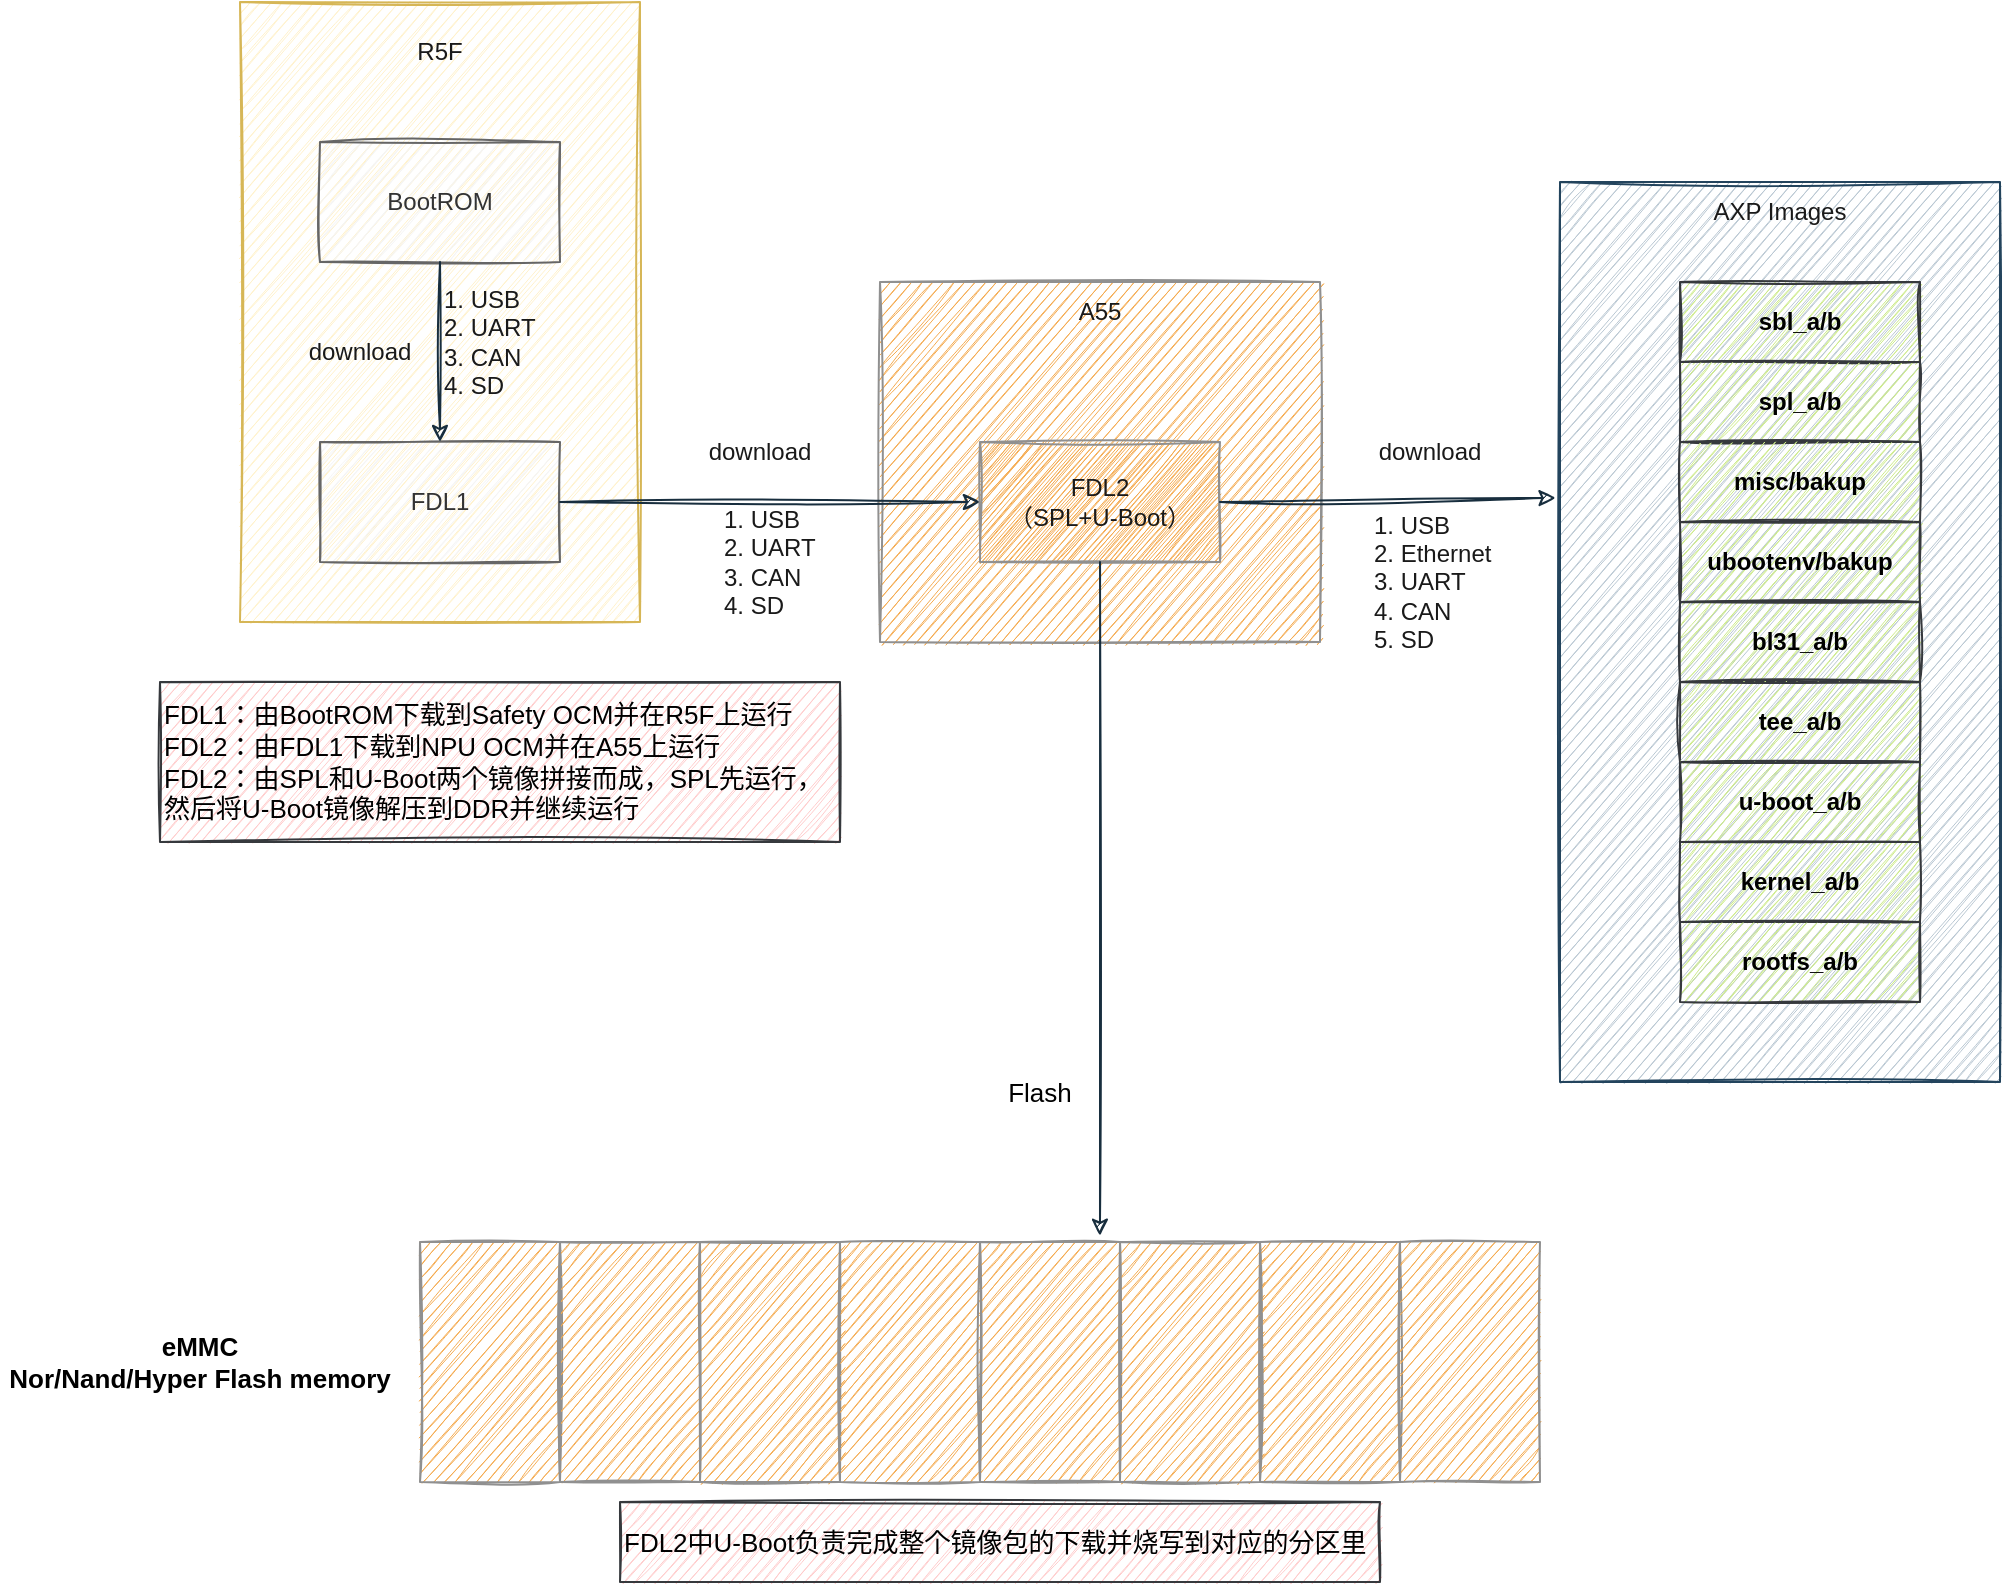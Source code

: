 <mxfile version="26.0.1">
  <diagram name="第 1 页" id="8jGp0BROMe01oHLatsn_">
    <mxGraphModel dx="2501" dy="1915" grid="1" gridSize="10" guides="1" tooltips="1" connect="1" arrows="1" fold="1" page="1" pageScale="1" pageWidth="827" pageHeight="1169" math="0" shadow="0">
      <root>
        <mxCell id="0" />
        <mxCell id="1" parent="0" />
        <mxCell id="1Tiv2Swb4-EJUkoT9Q1B-1" value="" style="rounded=0;whiteSpace=wrap;html=1;sketch=1;fillColor=#bac8d3;strokeColor=#23445d;" vertex="1" parent="1">
          <mxGeometry x="420" y="70" width="220" height="450" as="geometry" />
        </mxCell>
        <mxCell id="1Tiv2Swb4-EJUkoT9Q1B-2" value="" style="rounded=0;whiteSpace=wrap;html=1;sketch=1;fillColor=#F5AB50;strokeColor=#909090;fontColor=#1A1A1A;" vertex="1" parent="1">
          <mxGeometry x="80" y="120" width="220" height="180" as="geometry" />
        </mxCell>
        <mxCell id="1Tiv2Swb4-EJUkoT9Q1B-3" value="" style="rounded=0;whiteSpace=wrap;html=1;sketch=1;fillColor=#fff2cc;strokeColor=#d6b656;" vertex="1" parent="1">
          <mxGeometry x="-240" y="-20" width="200" height="310" as="geometry" />
        </mxCell>
        <mxCell id="1Tiv2Swb4-EJUkoT9Q1B-4" value="BootROM" style="rounded=0;whiteSpace=wrap;html=1;sketch=1;fillColor=#f5f5f5;strokeColor=#666666;fontColor=#333333;" vertex="1" parent="1">
          <mxGeometry x="-200" y="50" width="120" height="60" as="geometry" />
        </mxCell>
        <mxCell id="1Tiv2Swb4-EJUkoT9Q1B-5" value="FDL1" style="rounded=0;whiteSpace=wrap;html=1;sketch=1;fillColor=#f5f5f5;strokeColor=#666666;fontColor=#333333;" vertex="1" parent="1">
          <mxGeometry x="-200" y="200" width="120" height="60" as="geometry" />
        </mxCell>
        <mxCell id="1Tiv2Swb4-EJUkoT9Q1B-6" value="FDL2&lt;br&gt;（SPL+U-Boot）" style="rounded=0;whiteSpace=wrap;html=1;sketch=1;fillColor=#F5AB50;strokeColor=#909090;fontColor=#1A1A1A;" vertex="1" parent="1">
          <mxGeometry x="130" y="200" width="120" height="60" as="geometry" />
        </mxCell>
        <mxCell id="1Tiv2Swb4-EJUkoT9Q1B-7" value="&lt;font color=&quot;#000000&quot; style=&quot;font-size: 12px;&quot;&gt;&lt;span style=&quot;font-size: 12px;&quot;&gt;sbl_a/b&lt;/span&gt;&lt;/font&gt;" style="rounded=0;whiteSpace=wrap;html=1;sketch=1;fillColor=#cdeb8b;strokeColor=#36393d;fontStyle=1;fontSize=12;" vertex="1" parent="1">
          <mxGeometry x="480" y="120" width="120" height="40" as="geometry" />
        </mxCell>
        <mxCell id="1Tiv2Swb4-EJUkoT9Q1B-8" value="&lt;span style=&quot;font-size: 12px;&quot;&gt;&lt;font color=&quot;#000000&quot; style=&quot;font-size: 12px;&quot;&gt;spl_a/b&lt;/font&gt;&lt;/span&gt;" style="rounded=0;whiteSpace=wrap;html=1;sketch=1;fillColor=#cdeb8b;strokeColor=#36393d;fontStyle=1;fontSize=12;" vertex="1" parent="1">
          <mxGeometry x="480" y="160" width="120" height="40" as="geometry" />
        </mxCell>
        <mxCell id="1Tiv2Swb4-EJUkoT9Q1B-9" value="&lt;font color=&quot;#000000&quot; style=&quot;font-size: 12px;&quot;&gt;&lt;span style=&quot;font-size: 12px;&quot;&gt;misc/bakup&lt;/span&gt;&lt;/font&gt;" style="rounded=0;whiteSpace=wrap;html=1;sketch=1;fillColor=#cdeb8b;strokeColor=#36393d;fontStyle=1;fontSize=12;" vertex="1" parent="1">
          <mxGeometry x="480" y="200" width="120" height="40" as="geometry" />
        </mxCell>
        <mxCell id="1Tiv2Swb4-EJUkoT9Q1B-10" value="&lt;span style=&quot;font-size: 12px;&quot;&gt;&lt;font color=&quot;#000000&quot; style=&quot;font-size: 12px;&quot;&gt;ubootenv/bakup&lt;/font&gt;&lt;/span&gt;" style="rounded=0;whiteSpace=wrap;html=1;sketch=1;fillColor=#cdeb8b;strokeColor=#36393d;fontStyle=1;fontSize=12;" vertex="1" parent="1">
          <mxGeometry x="480" y="240" width="120" height="40" as="geometry" />
        </mxCell>
        <mxCell id="1Tiv2Swb4-EJUkoT9Q1B-11" value="bl31_a/b" style="rounded=0;whiteSpace=wrap;html=1;sketch=1;fillColor=#cdeb8b;strokeColor=#36393d;fontStyle=1" vertex="1" parent="1">
          <mxGeometry x="480" y="280" width="120" height="40" as="geometry" />
        </mxCell>
        <mxCell id="1Tiv2Swb4-EJUkoT9Q1B-12" value="tee_a/b" style="rounded=0;whiteSpace=wrap;html=1;sketch=1;fillColor=#cdeb8b;strokeColor=#36393d;fontStyle=1" vertex="1" parent="1">
          <mxGeometry x="480" y="320" width="120" height="40" as="geometry" />
        </mxCell>
        <mxCell id="1Tiv2Swb4-EJUkoT9Q1B-13" value="&lt;span&gt;u-boot_a/b&lt;/span&gt;" style="rounded=0;whiteSpace=wrap;html=1;sketch=1;fillColor=#cdeb8b;strokeColor=#36393d;fontStyle=1" vertex="1" parent="1">
          <mxGeometry x="480" y="360" width="120" height="40" as="geometry" />
        </mxCell>
        <mxCell id="1Tiv2Swb4-EJUkoT9Q1B-14" value="kernel_a/b" style="rounded=0;whiteSpace=wrap;html=1;sketch=1;fillColor=#cdeb8b;strokeColor=#36393d;fontStyle=1" vertex="1" parent="1">
          <mxGeometry x="480" y="400" width="120" height="40" as="geometry" />
        </mxCell>
        <mxCell id="1Tiv2Swb4-EJUkoT9Q1B-15" value="rootfs_a/b" style="rounded=0;whiteSpace=wrap;html=1;sketch=1;fillColor=#cdeb8b;strokeColor=#36393d;fontStyle=1;fontSize=12;" vertex="1" parent="1">
          <mxGeometry x="480" y="440" width="120" height="40" as="geometry" />
        </mxCell>
        <mxCell id="1Tiv2Swb4-EJUkoT9Q1B-16" value="" style="endArrow=classic;html=1;rounded=0;exitX=0.5;exitY=1;exitDx=0;exitDy=0;entryX=0.5;entryY=0;entryDx=0;entryDy=0;sketch=1;labelBackgroundColor=#EEEEEE;strokeColor=#182E3E;fontColor=#1A1A1A;" edge="1" parent="1" source="1Tiv2Swb4-EJUkoT9Q1B-4" target="1Tiv2Swb4-EJUkoT9Q1B-5">
          <mxGeometry width="50" height="50" relative="1" as="geometry">
            <mxPoint x="180" y="320" as="sourcePoint" />
            <mxPoint x="230" y="270" as="targetPoint" />
          </mxGeometry>
        </mxCell>
        <mxCell id="1Tiv2Swb4-EJUkoT9Q1B-17" value="1. USB&lt;br&gt;2. UART&lt;br&gt;3. CAN&lt;br&gt;4. SD" style="text;html=1;strokeColor=none;fillColor=none;align=left;verticalAlign=middle;whiteSpace=wrap;rounded=0;sketch=1;fontColor=#1A1A1A;" vertex="1" parent="1">
          <mxGeometry x="-140" y="120" width="60" height="60" as="geometry" />
        </mxCell>
        <mxCell id="1Tiv2Swb4-EJUkoT9Q1B-18" value="" style="endArrow=classic;html=1;rounded=0;exitX=1;exitY=0.5;exitDx=0;exitDy=0;entryX=0;entryY=0.5;entryDx=0;entryDy=0;sketch=1;labelBackgroundColor=#EEEEEE;strokeColor=#182E3E;fontColor=#1A1A1A;" edge="1" parent="1" source="1Tiv2Swb4-EJUkoT9Q1B-5" target="1Tiv2Swb4-EJUkoT9Q1B-6">
          <mxGeometry width="50" height="50" relative="1" as="geometry">
            <mxPoint x="-90" y="380" as="sourcePoint" />
            <mxPoint x="-40" y="330" as="targetPoint" />
          </mxGeometry>
        </mxCell>
        <mxCell id="1Tiv2Swb4-EJUkoT9Q1B-19" value="1. USB&lt;br&gt;2. UART&lt;br&gt;3. CAN&lt;br&gt;4. SD" style="text;html=1;strokeColor=none;fillColor=none;align=left;verticalAlign=middle;whiteSpace=wrap;rounded=0;sketch=1;fontColor=#1A1A1A;" vertex="1" parent="1">
          <mxGeometry y="230" width="60" height="60" as="geometry" />
        </mxCell>
        <mxCell id="1Tiv2Swb4-EJUkoT9Q1B-20" value="R5F" style="text;html=1;strokeColor=none;fillColor=none;align=center;verticalAlign=middle;whiteSpace=wrap;rounded=0;sketch=1;fontColor=#1A1A1A;" vertex="1" parent="1">
          <mxGeometry x="-170" y="-10" width="60" height="30" as="geometry" />
        </mxCell>
        <mxCell id="1Tiv2Swb4-EJUkoT9Q1B-21" value="A55" style="text;html=1;strokeColor=none;fillColor=none;align=center;verticalAlign=middle;whiteSpace=wrap;rounded=0;sketch=1;fontColor=#1A1A1A;" vertex="1" parent="1">
          <mxGeometry x="160" y="120" width="60" height="30" as="geometry" />
        </mxCell>
        <mxCell id="1Tiv2Swb4-EJUkoT9Q1B-22" value="FDL1：由BootROM下载到Safety OCM并在R5F上运行&lt;br style=&quot;font-size: 13px;&quot;&gt;FDL2：由FDL1下载到NPU OCM并在A55上运行&lt;br style=&quot;font-size: 13px;&quot;&gt;FDL2：由SPL和U-Boot两个镜像拼接而成，SPL先运行，然后将U-Boot镜像解压到DDR并继续运行" style="text;html=1;strokeColor=#36393d;fillColor=#ffcccc;align=left;verticalAlign=middle;whiteSpace=wrap;rounded=0;sketch=1;labelBackgroundColor=none;labelBorderColor=none;fontSize=13;" vertex="1" parent="1">
          <mxGeometry x="-280" y="320" width="340" height="80" as="geometry" />
        </mxCell>
        <mxCell id="1Tiv2Swb4-EJUkoT9Q1B-23" value="AXP Images" style="text;html=1;strokeColor=none;fillColor=none;align=center;verticalAlign=middle;whiteSpace=wrap;rounded=0;sketch=1;fontColor=#1A1A1A;" vertex="1" parent="1">
          <mxGeometry x="480" y="70" width="100" height="30" as="geometry" />
        </mxCell>
        <mxCell id="1Tiv2Swb4-EJUkoT9Q1B-24" value="" style="endArrow=classic;html=1;rounded=0;exitX=1;exitY=0.5;exitDx=0;exitDy=0;sketch=1;labelBackgroundColor=#EEEEEE;strokeColor=#182E3E;fontColor=#1A1A1A;entryX=-0.01;entryY=0.351;entryDx=0;entryDy=0;entryPerimeter=0;" edge="1" parent="1" source="1Tiv2Swb4-EJUkoT9Q1B-6" target="1Tiv2Swb4-EJUkoT9Q1B-1">
          <mxGeometry width="50" height="50" relative="1" as="geometry">
            <mxPoint x="300" y="220" as="sourcePoint" />
            <mxPoint x="470" y="220" as="targetPoint" />
          </mxGeometry>
        </mxCell>
        <mxCell id="1Tiv2Swb4-EJUkoT9Q1B-25" value="1. USB&lt;br&gt;2. Ethernet&lt;br&gt;3. UART&lt;br&gt;4. CAN&lt;br&gt;5. SD" style="text;html=1;strokeColor=none;fillColor=none;align=left;verticalAlign=middle;whiteSpace=wrap;rounded=0;sketch=1;fontColor=#1A1A1A;" vertex="1" parent="1">
          <mxGeometry x="325" y="240" width="70" height="60" as="geometry" />
        </mxCell>
        <mxCell id="1Tiv2Swb4-EJUkoT9Q1B-26" value="download" style="text;html=1;strokeColor=none;fillColor=none;align=center;verticalAlign=middle;whiteSpace=wrap;rounded=0;sketch=1;fontColor=#1A1A1A;" vertex="1" parent="1">
          <mxGeometry x="-210" y="140" width="60" height="30" as="geometry" />
        </mxCell>
        <mxCell id="1Tiv2Swb4-EJUkoT9Q1B-27" value="download" style="text;html=1;strokeColor=none;fillColor=none;align=center;verticalAlign=middle;whiteSpace=wrap;rounded=0;sketch=1;fontColor=#1A1A1A;" vertex="1" parent="1">
          <mxGeometry x="-10" y="190" width="60" height="30" as="geometry" />
        </mxCell>
        <mxCell id="1Tiv2Swb4-EJUkoT9Q1B-28" value="download" style="text;html=1;strokeColor=none;fillColor=none;align=center;verticalAlign=middle;whiteSpace=wrap;rounded=0;sketch=1;fontColor=#1A1A1A;" vertex="1" parent="1">
          <mxGeometry x="325" y="190" width="60" height="30" as="geometry" />
        </mxCell>
        <mxCell id="1Tiv2Swb4-EJUkoT9Q1B-29" value="" style="rounded=0;whiteSpace=wrap;html=1;labelBackgroundColor=none;labelBorderColor=none;sketch=1;fontSize=13;fontColor=#000000;strokeColor=#909090;fillColor=#F5AB50;" vertex="1" parent="1">
          <mxGeometry x="-150" y="600" width="70" height="120" as="geometry" />
        </mxCell>
        <mxCell id="1Tiv2Swb4-EJUkoT9Q1B-30" value="" style="rounded=0;whiteSpace=wrap;html=1;labelBackgroundColor=none;labelBorderColor=none;sketch=1;fontSize=13;fontColor=#000000;strokeColor=#909090;fillColor=#F5AB50;" vertex="1" parent="1">
          <mxGeometry x="-80" y="600" width="70" height="120" as="geometry" />
        </mxCell>
        <mxCell id="1Tiv2Swb4-EJUkoT9Q1B-31" value="" style="rounded=0;whiteSpace=wrap;html=1;labelBackgroundColor=none;labelBorderColor=none;sketch=1;fontSize=13;fontColor=#000000;strokeColor=#909090;fillColor=#F5AB50;" vertex="1" parent="1">
          <mxGeometry x="-10" y="600" width="70" height="120" as="geometry" />
        </mxCell>
        <mxCell id="1Tiv2Swb4-EJUkoT9Q1B-32" value="" style="rounded=0;whiteSpace=wrap;html=1;labelBackgroundColor=none;labelBorderColor=none;sketch=1;fontSize=13;fontColor=#000000;strokeColor=#909090;fillColor=#F5AB50;" vertex="1" parent="1">
          <mxGeometry x="60" y="600" width="70" height="120" as="geometry" />
        </mxCell>
        <mxCell id="1Tiv2Swb4-EJUkoT9Q1B-33" value="" style="rounded=0;whiteSpace=wrap;html=1;labelBackgroundColor=none;labelBorderColor=none;sketch=1;fontSize=13;fontColor=#000000;strokeColor=#909090;fillColor=#F5AB50;" vertex="1" parent="1">
          <mxGeometry x="130" y="600" width="70" height="120" as="geometry" />
        </mxCell>
        <mxCell id="1Tiv2Swb4-EJUkoT9Q1B-34" value="" style="rounded=0;whiteSpace=wrap;html=1;labelBackgroundColor=none;labelBorderColor=none;sketch=1;fontSize=13;fontColor=#000000;strokeColor=#909090;fillColor=#F5AB50;" vertex="1" parent="1">
          <mxGeometry x="200" y="600" width="70" height="120" as="geometry" />
        </mxCell>
        <mxCell id="1Tiv2Swb4-EJUkoT9Q1B-35" value="" style="rounded=0;whiteSpace=wrap;html=1;labelBackgroundColor=none;labelBorderColor=none;sketch=1;fontSize=13;fontColor=#000000;strokeColor=#909090;fillColor=#F5AB50;" vertex="1" parent="1">
          <mxGeometry x="270" y="600" width="70" height="120" as="geometry" />
        </mxCell>
        <mxCell id="1Tiv2Swb4-EJUkoT9Q1B-36" value="" style="rounded=0;whiteSpace=wrap;html=1;labelBackgroundColor=none;labelBorderColor=none;sketch=1;fontSize=13;fontColor=#000000;strokeColor=#909090;fillColor=#F5AB50;" vertex="1" parent="1">
          <mxGeometry x="340" y="600" width="70" height="120" as="geometry" />
        </mxCell>
        <mxCell id="1Tiv2Swb4-EJUkoT9Q1B-37" value="" style="endArrow=classic;html=1;rounded=1;sketch=1;fontSize=13;fontColor=#000000;strokeColor=#182E3E;curved=0;entryX=0.857;entryY=-0.026;entryDx=0;entryDy=0;entryPerimeter=0;exitX=0.5;exitY=1;exitDx=0;exitDy=0;" edge="1" parent="1" source="1Tiv2Swb4-EJUkoT9Q1B-6" target="1Tiv2Swb4-EJUkoT9Q1B-33">
          <mxGeometry width="50" height="50" relative="1" as="geometry">
            <mxPoint x="190" y="430" as="sourcePoint" />
            <mxPoint x="200" y="430" as="targetPoint" />
          </mxGeometry>
        </mxCell>
        <mxCell id="1Tiv2Swb4-EJUkoT9Q1B-38" value="Flash" style="text;html=1;strokeColor=none;fillColor=none;align=center;verticalAlign=middle;whiteSpace=wrap;rounded=0;labelBackgroundColor=none;labelBorderColor=none;sketch=1;fontSize=13;fontColor=#000000;" vertex="1" parent="1">
          <mxGeometry x="130" y="510" width="60" height="30" as="geometry" />
        </mxCell>
        <mxCell id="1Tiv2Swb4-EJUkoT9Q1B-39" value="FDL2中U-Boot负责完成整个镜像包的下载并烧写到对应的分区里" style="text;html=1;strokeColor=#36393d;fillColor=#ffcccc;align=left;verticalAlign=middle;whiteSpace=wrap;rounded=0;sketch=1;labelBackgroundColor=none;labelBorderColor=none;fontSize=13;" vertex="1" parent="1">
          <mxGeometry x="-50" y="730" width="380" height="40" as="geometry" />
        </mxCell>
        <mxCell id="1Tiv2Swb4-EJUkoT9Q1B-40" value="&lt;b&gt;eMMC&lt;br&gt;Nor/Nand/Hyper Flash memory&lt;/b&gt;" style="text;html=1;strokeColor=none;fillColor=none;align=center;verticalAlign=middle;whiteSpace=wrap;rounded=0;labelBackgroundColor=none;labelBorderColor=none;sketch=1;fontSize=13;fontColor=#000000;" vertex="1" parent="1">
          <mxGeometry x="-360" y="620" width="200" height="80" as="geometry" />
        </mxCell>
      </root>
    </mxGraphModel>
  </diagram>
</mxfile>
